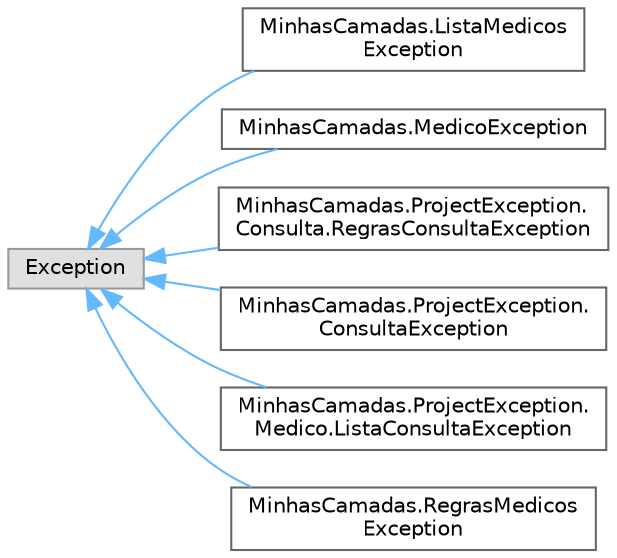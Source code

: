 digraph "Graphical Class Hierarchy"
{
 // LATEX_PDF_SIZE
  bgcolor="transparent";
  edge [fontname=Helvetica,fontsize=10,labelfontname=Helvetica,labelfontsize=10];
  node [fontname=Helvetica,fontsize=10,shape=box,height=0.2,width=0.4];
  rankdir="LR";
  Node0 [id="Node000000",label="Exception",height=0.2,width=0.4,color="grey60", fillcolor="#E0E0E0", style="filled",tooltip=" "];
  Node0 -> Node1 [id="edge1_Node000000_Node000001",dir="back",color="steelblue1",style="solid",tooltip=" "];
  Node1 [id="Node000001",label="MinhasCamadas.ListaMedicos\lException",height=0.2,width=0.4,color="grey40", fillcolor="white", style="filled",URL="$class_minhas_camadas_1_1_lista_medicos_exception.html",tooltip="Purpose: Exceção personalizada para erros relacionados com lista de médicos. Created by: gonca Create..."];
  Node0 -> Node2 [id="edge2_Node000000_Node000002",dir="back",color="steelblue1",style="solid",tooltip=" "];
  Node2 [id="Node000002",label="MinhasCamadas.MedicoException",height=0.2,width=0.4,color="grey40", fillcolor="white", style="filled",URL="$class_minhas_camadas_1_1_medico_exception.html",tooltip="Purpose: Exceção personalizada para erros relacionados com médicos. Created by: gonca Created on: 12/..."];
  Node0 -> Node3 [id="edge3_Node000000_Node000003",dir="back",color="steelblue1",style="solid",tooltip=" "];
  Node3 [id="Node000003",label="MinhasCamadas.ProjectException.\lConsulta.RegrasConsultaException",height=0.2,width=0.4,color="grey40", fillcolor="white", style="filled",URL="$class_minhas_camadas_1_1_project_exception_1_1_consulta_1_1_regras_consulta_exception.html",tooltip="Purpose: Created by: gonca Created on: 12/18/2024 7:40:00 PM."];
  Node0 -> Node4 [id="edge4_Node000000_Node000004",dir="back",color="steelblue1",style="solid",tooltip=" "];
  Node4 [id="Node000004",label="MinhasCamadas.ProjectException.\lConsultaException",height=0.2,width=0.4,color="grey40", fillcolor="white", style="filled",URL="$class_minhas_camadas_1_1_project_exception_1_1_consulta_exception.html",tooltip="Purpose: Created by: gonca Created on: 12/17/2024 4:41:35 PM."];
  Node0 -> Node5 [id="edge5_Node000000_Node000005",dir="back",color="steelblue1",style="solid",tooltip=" "];
  Node5 [id="Node000005",label="MinhasCamadas.ProjectException.\lMedico.ListaConsultaException",height=0.2,width=0.4,color="grey40", fillcolor="white", style="filled",URL="$class_minhas_camadas_1_1_project_exception_1_1_medico_1_1_lista_consulta_exception.html",tooltip="Purpose: Created by: gonca Created on: 12/18/2024 3:23:45 PM."];
  Node0 -> Node6 [id="edge6_Node000000_Node000006",dir="back",color="steelblue1",style="solid",tooltip=" "];
  Node6 [id="Node000006",label="MinhasCamadas.RegrasMedicos\lException",height=0.2,width=0.4,color="grey40", fillcolor="white", style="filled",URL="$class_minhas_camadas_1_1_regras_medicos_exception.html",tooltip="Purpose: Exceção personalizada para erros relacionados com regras de médicos. Created by: gonca Creat..."];
}
